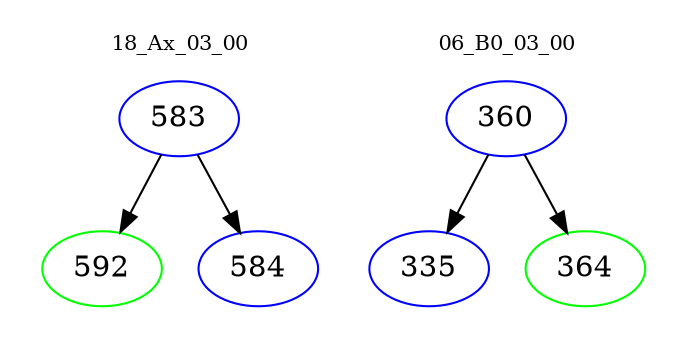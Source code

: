digraph{
subgraph cluster_0 {
color = white
label = "18_Ax_03_00";
fontsize=10;
T0_583 [label="583", color="blue"]
T0_583 -> T0_592 [color="black"]
T0_592 [label="592", color="green"]
T0_583 -> T0_584 [color="black"]
T0_584 [label="584", color="blue"]
}
subgraph cluster_1 {
color = white
label = "06_B0_03_00";
fontsize=10;
T1_360 [label="360", color="blue"]
T1_360 -> T1_335 [color="black"]
T1_335 [label="335", color="blue"]
T1_360 -> T1_364 [color="black"]
T1_364 [label="364", color="green"]
}
}
